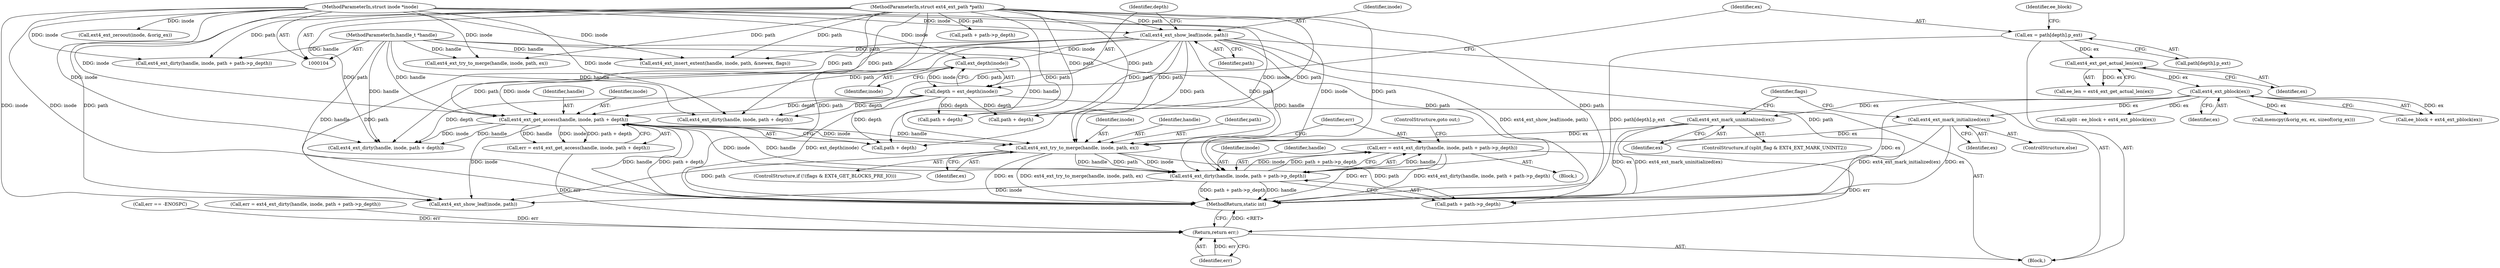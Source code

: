 digraph "0_linux_dee1f973ca341c266229faa5a1a5bb268bed3531_2@integer" {
"1000212" [label="(Call,err = ext4_ext_dirty(handle, inode, path + path->p_depth))"];
"1000214" [label="(Call,ext4_ext_dirty(handle, inode, path + path->p_depth))"];
"1000179" [label="(Call,ext4_ext_get_access(handle, inode, path + depth))"];
"1000105" [label="(MethodParameterIn,handle_t *handle)"];
"1000140" [label="(Call,ext_depth(inode))"];
"1000135" [label="(Call,ext4_ext_show_leaf(inode, path))"];
"1000106" [label="(MethodParameterIn,struct inode *inode)"];
"1000107" [label="(MethodParameterIn,struct ext4_ext_path *path)"];
"1000138" [label="(Call,depth = ext_depth(inode))"];
"1000207" [label="(Call,ext4_ext_try_to_merge(handle, inode, path, ex))"];
"1000200" [label="(Call,ext4_ext_mark_initialized(ex))"];
"1000165" [label="(Call,ext4_ext_pblock(ex))"];
"1000157" [label="(Call,ext4_ext_get_actual_len(ex))"];
"1000142" [label="(Call,ex = path[depth].p_ext)"];
"1000197" [label="(Call,ext4_ext_mark_uninitialized(ex))"];
"1000341" [label="(Return,return err;)"];
"1000140" [label="(Call,ext_depth(inode))"];
"1000317" [label="(Call,ext4_ext_try_to_merge(handle, inode, path, ex))"];
"1000177" [label="(Call,err = ext4_ext_get_access(handle, inode, path + depth))"];
"1000341" [label="(Return,return err;)"];
"1000354" [label="(Call,path + depth)"];
"1000285" [label="(Call,ext4_ext_insert_extent(handle, inode, path, &newex, flags))"];
"1000161" [label="(Call,split - ee_block + ext4_ext_pblock(ex))"];
"1000155" [label="(Call,ee_len = ext4_ext_get_actual_len(ex))"];
"1000181" [label="(Identifier,inode)"];
"1000136" [label="(Identifier,inode)"];
"1000216" [label="(Identifier,inode)"];
"1000342" [label="(Identifier,err)"];
"1000139" [label="(Identifier,depth)"];
"1000223" [label="(Call,memcpy(&orig_ex, ex, sizeof(orig_ex)))"];
"1000142" [label="(Call,ex = path[depth].p_ext)"];
"1000192" [label="(Block,)"];
"1000213" [label="(Identifier,err)"];
"1000211" [label="(Identifier,ex)"];
"1000179" [label="(Call,ext4_ext_get_access(handle, inode, path + depth))"];
"1000215" [label="(Identifier,handle)"];
"1000138" [label="(Call,depth = ext_depth(inode))"];
"1000338" [label="(Call,ext4_ext_show_leaf(inode, path))"];
"1000193" [label="(ControlStructure,if (split_flag & EXT4_EXT_MARK_UNINIT2))"];
"1000202" [label="(ControlStructure,if (!(flags & EXT4_GET_BLOCKS_PRE_IO)))"];
"1000322" [label="(Call,err = ext4_ext_dirty(handle, inode, path + path->p_depth))"];
"1000217" [label="(Call,path + path->p_depth)"];
"1000212" [label="(Call,err = ext4_ext_dirty(handle, inode, path + path->p_depth))"];
"1000144" [label="(Call,path[depth].p_ext)"];
"1000304" [label="(Call,ext4_ext_zeroout(inode, &orig_ex))"];
"1000210" [label="(Identifier,path)"];
"1000135" [label="(Call,ext4_ext_show_leaf(inode, path))"];
"1000351" [label="(Call,ext4_ext_dirty(handle, inode, path + depth))"];
"1000201" [label="(Identifier,ex)"];
"1000197" [label="(Call,ext4_ext_mark_uninitialized(ex))"];
"1000163" [label="(Call,ee_block + ext4_ext_pblock(ex))"];
"1000294" [label="(Call,err == -ENOSPC)"];
"1000222" [label="(ControlStructure,goto out;)"];
"1000245" [label="(Call,ext4_ext_dirty(handle, inode, path + depth))"];
"1000199" [label="(ControlStructure,else)"];
"1000158" [label="(Identifier,ex)"];
"1000165" [label="(Call,ext4_ext_pblock(ex))"];
"1000166" [label="(Identifier,ex)"];
"1000359" [label="(MethodReturn,static int)"];
"1000182" [label="(Call,path + depth)"];
"1000198" [label="(Identifier,ex)"];
"1000200" [label="(Call,ext4_ext_mark_initialized(ex))"];
"1000209" [label="(Identifier,inode)"];
"1000107" [label="(MethodParameterIn,struct ext4_ext_path *path)"];
"1000207" [label="(Call,ext4_ext_try_to_merge(handle, inode, path, ex))"];
"1000111" [label="(Block,)"];
"1000214" [label="(Call,ext4_ext_dirty(handle, inode, path + path->p_depth))"];
"1000157" [label="(Call,ext4_ext_get_actual_len(ex))"];
"1000150" [label="(Identifier,ee_block)"];
"1000205" [label="(Identifier,flags)"];
"1000208" [label="(Identifier,handle)"];
"1000141" [label="(Identifier,inode)"];
"1000180" [label="(Identifier,handle)"];
"1000137" [label="(Identifier,path)"];
"1000105" [label="(MethodParameterIn,handle_t *handle)"];
"1000248" [label="(Call,path + depth)"];
"1000106" [label="(MethodParameterIn,struct inode *inode)"];
"1000143" [label="(Identifier,ex)"];
"1000327" [label="(Call,path + path->p_depth)"];
"1000324" [label="(Call,ext4_ext_dirty(handle, inode, path + path->p_depth))"];
"1000212" -> "1000192"  [label="AST: "];
"1000212" -> "1000214"  [label="CFG: "];
"1000213" -> "1000212"  [label="AST: "];
"1000214" -> "1000212"  [label="AST: "];
"1000222" -> "1000212"  [label="CFG: "];
"1000212" -> "1000359"  [label="DDG: ext4_ext_dirty(handle, inode, path + path->p_depth)"];
"1000212" -> "1000359"  [label="DDG: err"];
"1000214" -> "1000212"  [label="DDG: handle"];
"1000214" -> "1000212"  [label="DDG: inode"];
"1000214" -> "1000212"  [label="DDG: path + path->p_depth"];
"1000212" -> "1000341"  [label="DDG: err"];
"1000214" -> "1000217"  [label="CFG: "];
"1000215" -> "1000214"  [label="AST: "];
"1000216" -> "1000214"  [label="AST: "];
"1000217" -> "1000214"  [label="AST: "];
"1000214" -> "1000359"  [label="DDG: path + path->p_depth"];
"1000214" -> "1000359"  [label="DDG: handle"];
"1000179" -> "1000214"  [label="DDG: handle"];
"1000179" -> "1000214"  [label="DDG: inode"];
"1000207" -> "1000214"  [label="DDG: handle"];
"1000207" -> "1000214"  [label="DDG: inode"];
"1000207" -> "1000214"  [label="DDG: path"];
"1000105" -> "1000214"  [label="DDG: handle"];
"1000106" -> "1000214"  [label="DDG: inode"];
"1000107" -> "1000214"  [label="DDG: path"];
"1000135" -> "1000214"  [label="DDG: path"];
"1000214" -> "1000338"  [label="DDG: inode"];
"1000179" -> "1000177"  [label="AST: "];
"1000179" -> "1000182"  [label="CFG: "];
"1000180" -> "1000179"  [label="AST: "];
"1000181" -> "1000179"  [label="AST: "];
"1000182" -> "1000179"  [label="AST: "];
"1000177" -> "1000179"  [label="CFG: "];
"1000179" -> "1000359"  [label="DDG: path + depth"];
"1000179" -> "1000359"  [label="DDG: handle"];
"1000179" -> "1000177"  [label="DDG: handle"];
"1000179" -> "1000177"  [label="DDG: inode"];
"1000179" -> "1000177"  [label="DDG: path + depth"];
"1000105" -> "1000179"  [label="DDG: handle"];
"1000140" -> "1000179"  [label="DDG: inode"];
"1000106" -> "1000179"  [label="DDG: inode"];
"1000135" -> "1000179"  [label="DDG: path"];
"1000107" -> "1000179"  [label="DDG: path"];
"1000138" -> "1000179"  [label="DDG: depth"];
"1000179" -> "1000207"  [label="DDG: handle"];
"1000179" -> "1000207"  [label="DDG: inode"];
"1000179" -> "1000245"  [label="DDG: handle"];
"1000179" -> "1000245"  [label="DDG: inode"];
"1000179" -> "1000338"  [label="DDG: inode"];
"1000105" -> "1000104"  [label="AST: "];
"1000105" -> "1000359"  [label="DDG: handle"];
"1000105" -> "1000207"  [label="DDG: handle"];
"1000105" -> "1000245"  [label="DDG: handle"];
"1000105" -> "1000285"  [label="DDG: handle"];
"1000105" -> "1000317"  [label="DDG: handle"];
"1000105" -> "1000324"  [label="DDG: handle"];
"1000105" -> "1000351"  [label="DDG: handle"];
"1000140" -> "1000138"  [label="AST: "];
"1000140" -> "1000141"  [label="CFG: "];
"1000141" -> "1000140"  [label="AST: "];
"1000138" -> "1000140"  [label="CFG: "];
"1000140" -> "1000138"  [label="DDG: inode"];
"1000135" -> "1000140"  [label="DDG: inode"];
"1000106" -> "1000140"  [label="DDG: inode"];
"1000135" -> "1000111"  [label="AST: "];
"1000135" -> "1000137"  [label="CFG: "];
"1000136" -> "1000135"  [label="AST: "];
"1000137" -> "1000135"  [label="AST: "];
"1000139" -> "1000135"  [label="CFG: "];
"1000135" -> "1000359"  [label="DDG: ext4_ext_show_leaf(inode, path)"];
"1000106" -> "1000135"  [label="DDG: inode"];
"1000107" -> "1000135"  [label="DDG: path"];
"1000135" -> "1000182"  [label="DDG: path"];
"1000135" -> "1000207"  [label="DDG: path"];
"1000135" -> "1000217"  [label="DDG: path"];
"1000135" -> "1000245"  [label="DDG: path"];
"1000135" -> "1000248"  [label="DDG: path"];
"1000135" -> "1000285"  [label="DDG: path"];
"1000135" -> "1000338"  [label="DDG: path"];
"1000135" -> "1000351"  [label="DDG: path"];
"1000135" -> "1000354"  [label="DDG: path"];
"1000106" -> "1000104"  [label="AST: "];
"1000106" -> "1000359"  [label="DDG: inode"];
"1000106" -> "1000207"  [label="DDG: inode"];
"1000106" -> "1000245"  [label="DDG: inode"];
"1000106" -> "1000285"  [label="DDG: inode"];
"1000106" -> "1000304"  [label="DDG: inode"];
"1000106" -> "1000317"  [label="DDG: inode"];
"1000106" -> "1000324"  [label="DDG: inode"];
"1000106" -> "1000338"  [label="DDG: inode"];
"1000106" -> "1000351"  [label="DDG: inode"];
"1000107" -> "1000104"  [label="AST: "];
"1000107" -> "1000359"  [label="DDG: path"];
"1000107" -> "1000182"  [label="DDG: path"];
"1000107" -> "1000207"  [label="DDG: path"];
"1000107" -> "1000217"  [label="DDG: path"];
"1000107" -> "1000245"  [label="DDG: path"];
"1000107" -> "1000248"  [label="DDG: path"];
"1000107" -> "1000285"  [label="DDG: path"];
"1000107" -> "1000317"  [label="DDG: path"];
"1000107" -> "1000324"  [label="DDG: path"];
"1000107" -> "1000327"  [label="DDG: path"];
"1000107" -> "1000338"  [label="DDG: path"];
"1000107" -> "1000351"  [label="DDG: path"];
"1000107" -> "1000354"  [label="DDG: path"];
"1000138" -> "1000111"  [label="AST: "];
"1000139" -> "1000138"  [label="AST: "];
"1000143" -> "1000138"  [label="CFG: "];
"1000138" -> "1000359"  [label="DDG: ext_depth(inode)"];
"1000138" -> "1000182"  [label="DDG: depth"];
"1000138" -> "1000245"  [label="DDG: depth"];
"1000138" -> "1000248"  [label="DDG: depth"];
"1000138" -> "1000351"  [label="DDG: depth"];
"1000138" -> "1000354"  [label="DDG: depth"];
"1000207" -> "1000202"  [label="AST: "];
"1000207" -> "1000211"  [label="CFG: "];
"1000208" -> "1000207"  [label="AST: "];
"1000209" -> "1000207"  [label="AST: "];
"1000210" -> "1000207"  [label="AST: "];
"1000211" -> "1000207"  [label="AST: "];
"1000213" -> "1000207"  [label="CFG: "];
"1000207" -> "1000359"  [label="DDG: ext4_ext_try_to_merge(handle, inode, path, ex)"];
"1000207" -> "1000359"  [label="DDG: ex"];
"1000200" -> "1000207"  [label="DDG: ex"];
"1000197" -> "1000207"  [label="DDG: ex"];
"1000207" -> "1000217"  [label="DDG: path"];
"1000207" -> "1000338"  [label="DDG: path"];
"1000200" -> "1000199"  [label="AST: "];
"1000200" -> "1000201"  [label="CFG: "];
"1000201" -> "1000200"  [label="AST: "];
"1000205" -> "1000200"  [label="CFG: "];
"1000200" -> "1000359"  [label="DDG: ex"];
"1000200" -> "1000359"  [label="DDG: ext4_ext_mark_initialized(ex)"];
"1000165" -> "1000200"  [label="DDG: ex"];
"1000165" -> "1000163"  [label="AST: "];
"1000165" -> "1000166"  [label="CFG: "];
"1000166" -> "1000165"  [label="AST: "];
"1000163" -> "1000165"  [label="CFG: "];
"1000165" -> "1000359"  [label="DDG: ex"];
"1000165" -> "1000161"  [label="DDG: ex"];
"1000165" -> "1000163"  [label="DDG: ex"];
"1000157" -> "1000165"  [label="DDG: ex"];
"1000165" -> "1000197"  [label="DDG: ex"];
"1000165" -> "1000223"  [label="DDG: ex"];
"1000157" -> "1000155"  [label="AST: "];
"1000157" -> "1000158"  [label="CFG: "];
"1000158" -> "1000157"  [label="AST: "];
"1000155" -> "1000157"  [label="CFG: "];
"1000157" -> "1000155"  [label="DDG: ex"];
"1000142" -> "1000157"  [label="DDG: ex"];
"1000142" -> "1000111"  [label="AST: "];
"1000142" -> "1000144"  [label="CFG: "];
"1000143" -> "1000142"  [label="AST: "];
"1000144" -> "1000142"  [label="AST: "];
"1000150" -> "1000142"  [label="CFG: "];
"1000142" -> "1000359"  [label="DDG: path[depth].p_ext"];
"1000197" -> "1000193"  [label="AST: "];
"1000197" -> "1000198"  [label="CFG: "];
"1000198" -> "1000197"  [label="AST: "];
"1000205" -> "1000197"  [label="CFG: "];
"1000197" -> "1000359"  [label="DDG: ext4_ext_mark_uninitialized(ex)"];
"1000197" -> "1000359"  [label="DDG: ex"];
"1000341" -> "1000111"  [label="AST: "];
"1000341" -> "1000342"  [label="CFG: "];
"1000342" -> "1000341"  [label="AST: "];
"1000359" -> "1000341"  [label="CFG: "];
"1000341" -> "1000359"  [label="DDG: <RET>"];
"1000342" -> "1000341"  [label="DDG: err"];
"1000177" -> "1000341"  [label="DDG: err"];
"1000294" -> "1000341"  [label="DDG: err"];
"1000322" -> "1000341"  [label="DDG: err"];
}
